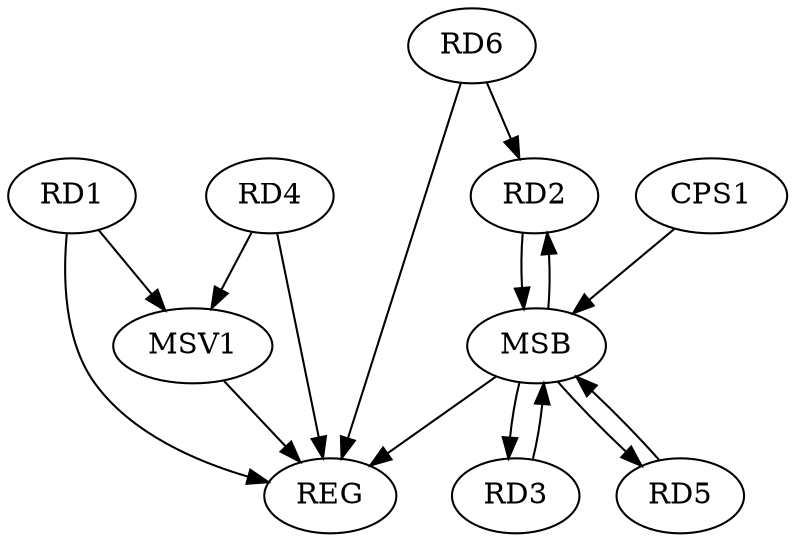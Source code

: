 strict digraph G {
  RD1 [ label="RD1" ];
  RD2 [ label="RD2" ];
  RD3 [ label="RD3" ];
  RD4 [ label="RD4" ];
  RD5 [ label="RD5" ];
  RD6 [ label="RD6" ];
  CPS1 [ label="CPS1" ];
  REG [ label="REG" ];
  MSB [ label="MSB" ];
  MSV1 [ label="MSV1" ];
  RD1 -> REG;
  RD4 -> REG;
  RD6 -> REG;
  RD2 -> MSB;
  MSB -> REG;
  RD3 -> MSB;
  RD5 -> MSB;
  CPS1 -> MSB;
  MSB -> RD2;
  MSB -> RD3;
  MSB -> RD5;
  RD6 -> RD2;
  RD1 -> MSV1;
  RD4 -> MSV1;
  MSV1 -> REG;
}
